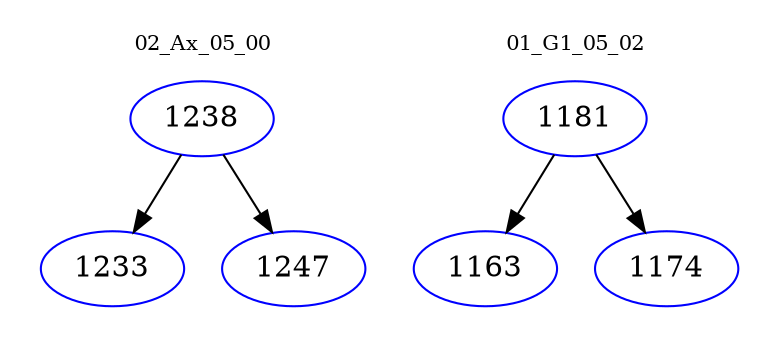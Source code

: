 digraph{
subgraph cluster_0 {
color = white
label = "02_Ax_05_00";
fontsize=10;
T0_1238 [label="1238", color="blue"]
T0_1238 -> T0_1233 [color="black"]
T0_1233 [label="1233", color="blue"]
T0_1238 -> T0_1247 [color="black"]
T0_1247 [label="1247", color="blue"]
}
subgraph cluster_1 {
color = white
label = "01_G1_05_02";
fontsize=10;
T1_1181 [label="1181", color="blue"]
T1_1181 -> T1_1163 [color="black"]
T1_1163 [label="1163", color="blue"]
T1_1181 -> T1_1174 [color="black"]
T1_1174 [label="1174", color="blue"]
}
}
